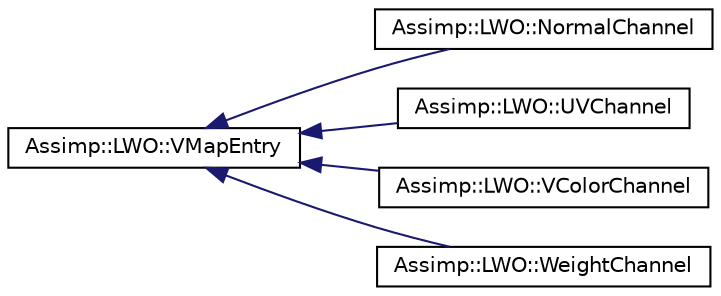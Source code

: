 digraph "Graphical Class Hierarchy"
{
  edge [fontname="Helvetica",fontsize="10",labelfontname="Helvetica",labelfontsize="10"];
  node [fontname="Helvetica",fontsize="10",shape=record];
  rankdir="LR";
  Node1 [label="Assimp::LWO::VMapEntry",height=0.2,width=0.4,color="black", fillcolor="white", style="filled",URL="$struct_assimp_1_1_l_w_o_1_1_v_map_entry.html",tooltip="Base structure for all vertex map representations. "];
  Node1 -> Node2 [dir="back",color="midnightblue",fontsize="10",style="solid",fontname="Helvetica"];
  Node2 [label="Assimp::LWO::NormalChannel",height=0.2,width=0.4,color="black", fillcolor="white", style="filled",URL="$struct_assimp_1_1_l_w_o_1_1_normal_channel.html",tooltip="Represents a vertex-normals channel (MODO extension) "];
  Node1 -> Node3 [dir="back",color="midnightblue",fontsize="10",style="solid",fontname="Helvetica"];
  Node3 [label="Assimp::LWO::UVChannel",height=0.2,width=0.4,color="black", fillcolor="white", style="filled",URL="$struct_assimp_1_1_l_w_o_1_1_u_v_channel.html",tooltip="Represents an extra vertex UV channel. "];
  Node1 -> Node4 [dir="back",color="midnightblue",fontsize="10",style="solid",fontname="Helvetica"];
  Node4 [label="Assimp::LWO::VColorChannel",height=0.2,width=0.4,color="black", fillcolor="white", style="filled",URL="$struct_assimp_1_1_l_w_o_1_1_v_color_channel.html",tooltip="Represents an extra vertex color channel. "];
  Node1 -> Node5 [dir="back",color="midnightblue",fontsize="10",style="solid",fontname="Helvetica"];
  Node5 [label="Assimp::LWO::WeightChannel",height=0.2,width=0.4,color="black", fillcolor="white", style="filled",URL="$struct_assimp_1_1_l_w_o_1_1_weight_channel.html",tooltip="Represents a weight map. "];
}
